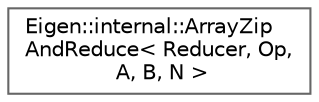 digraph "类继承关系图"
{
 // LATEX_PDF_SIZE
  bgcolor="transparent";
  edge [fontname=Helvetica,fontsize=10,labelfontname=Helvetica,labelfontsize=10];
  node [fontname=Helvetica,fontsize=10,shape=box,height=0.2,width=0.4];
  rankdir="LR";
  Node0 [id="Node000000",label="Eigen::internal::ArrayZip\lAndReduce\< Reducer, Op,\l A, B, N \>",height=0.2,width=0.4,color="grey40", fillcolor="white", style="filled",URL="$struct_eigen_1_1internal_1_1_array_zip_and_reduce.html",tooltip=" "];
}
